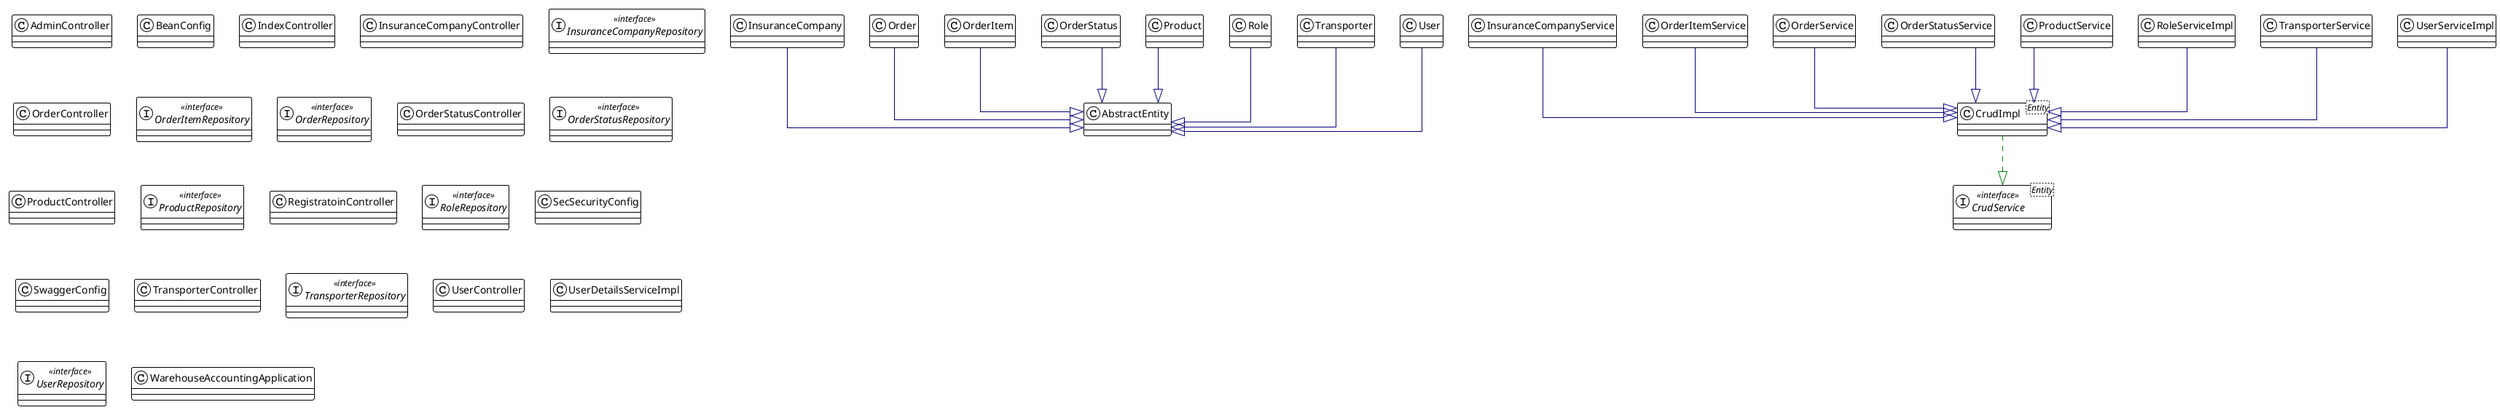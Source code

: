 @startuml

!theme plain
top to bottom direction
skinparam linetype ortho

class AbstractEntity
class AdminController
class BeanConfig
class CrudImpl<Entity>
interface CrudService<Entity> << interface >>
class IndexController
class InsuranceCompany
class InsuranceCompanyController
interface InsuranceCompanyRepository << interface >>
class InsuranceCompanyService
class Order
class OrderController
class OrderItem
interface OrderItemRepository << interface >>
class OrderItemService
interface OrderRepository << interface >>
class OrderService
class OrderStatus
class OrderStatusController
interface OrderStatusRepository << interface >>
class OrderStatusService
class Product
class ProductController
interface ProductRepository << interface >>
class ProductService
class RegistratoinController
class Role
interface RoleRepository << interface >>
class RoleServiceImpl
class SecSecurityConfig
class SwaggerConfig
class Transporter
class TransporterController
interface TransporterRepository << interface >>
class TransporterService
class User
class UserController
class UserDetailsServiceImpl
interface UserRepository << interface >>
class UserServiceImpl
class WarehouseAccountingApplication

CrudImpl                        -[#008200,dashed]-^  CrudService                    
InsuranceCompany                -[#000082,plain]-^  AbstractEntity                 
InsuranceCompanyService         -[#000082,plain]-^  CrudImpl                       
Order                           -[#000082,plain]-^  AbstractEntity                 
OrderItem                       -[#000082,plain]-^  AbstractEntity                 
OrderItemService                -[#000082,plain]-^  CrudImpl                       
OrderService                    -[#000082,plain]-^  CrudImpl                       
OrderStatus                     -[#000082,plain]-^  AbstractEntity                 
OrderStatusService              -[#000082,plain]-^  CrudImpl                       
Product                         -[#000082,plain]-^  AbstractEntity                 
ProductService                  -[#000082,plain]-^  CrudImpl                       
Role                            -[#000082,plain]-^  AbstractEntity                 
RoleServiceImpl                 -[#000082,plain]-^  CrudImpl                       
Transporter                     -[#000082,plain]-^  AbstractEntity                 
TransporterService              -[#000082,plain]-^  CrudImpl                       
User                            -[#000082,plain]-^  AbstractEntity                 
UserServiceImpl                 -[#000082,plain]-^  CrudImpl                       
@enduml
